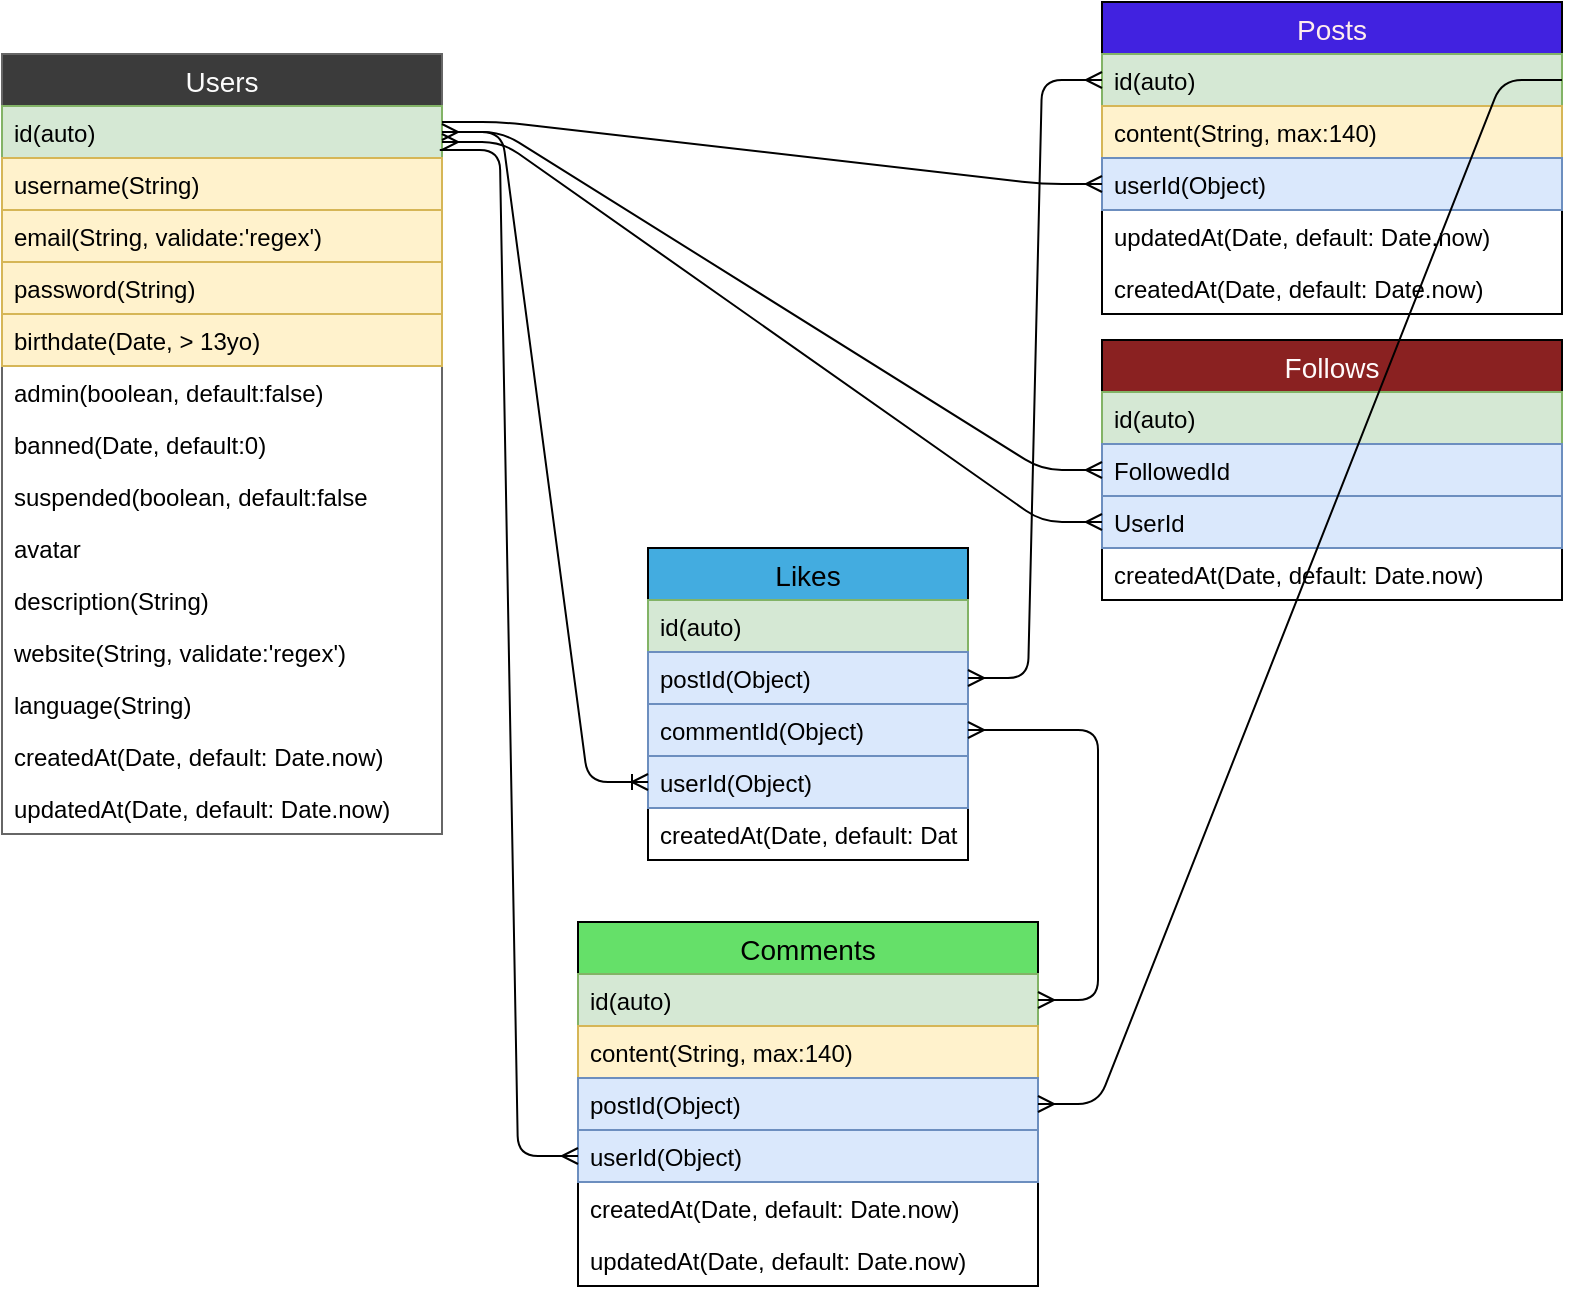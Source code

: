 <mxfile pages="1" version="11.2.4" type="github"><diagram id="RwO1ERIPS-tIgG_E4hUY" name="Page-1"><mxGraphModel dx="917" dy="622" grid="1" gridSize="10" guides="1" tooltips="1" connect="1" arrows="1" fold="1" page="1" pageScale="1" pageWidth="827" pageHeight="1169" math="0" shadow="0"><root><mxCell id="0"/><mxCell id="1" parent="0"/><mxCell id="6w0GaAqqI3EI8CoB2gkw-2" value="Users" style="swimlane;fontStyle=0;childLayout=stackLayout;horizontal=1;startSize=26;fillColor=#3B3B3B;horizontalStack=0;resizeParent=1;resizeParentMax=0;resizeLast=0;collapsible=1;marginBottom=0;swimlaneFillColor=#ffffff;align=center;fontSize=14;strokeColor=#666666;fontColor=#FCFCFC;" vertex="1" parent="1"><mxGeometry x="10" y="36" width="220" height="390" as="geometry"/></mxCell><mxCell id="6w0GaAqqI3EI8CoB2gkw-12" value="id(auto)" style="text;strokeColor=#82b366;fillColor=#d5e8d4;spacingLeft=4;spacingRight=4;overflow=hidden;rotatable=0;points=[[0,0.5],[1,0.5]];portConstraint=eastwest;fontSize=12;" vertex="1" parent="6w0GaAqqI3EI8CoB2gkw-2"><mxGeometry y="26" width="220" height="26" as="geometry"/></mxCell><mxCell id="6w0GaAqqI3EI8CoB2gkw-3" value="username(String)" style="text;strokeColor=#d6b656;fillColor=#fff2cc;spacingLeft=4;spacingRight=4;overflow=hidden;rotatable=0;points=[[0,0.5],[1,0.5]];portConstraint=eastwest;fontSize=12;" vertex="1" parent="6w0GaAqqI3EI8CoB2gkw-2"><mxGeometry y="52" width="220" height="26" as="geometry"/></mxCell><mxCell id="6w0GaAqqI3EI8CoB2gkw-4" value="email(String, validate:'regex')" style="text;strokeColor=#d6b656;fillColor=#fff2cc;spacingLeft=4;spacingRight=4;overflow=hidden;rotatable=0;points=[[0,0.5],[1,0.5]];portConstraint=eastwest;fontSize=12;" vertex="1" parent="6w0GaAqqI3EI8CoB2gkw-2"><mxGeometry y="78" width="220" height="26" as="geometry"/></mxCell><mxCell id="6w0GaAqqI3EI8CoB2gkw-5" value="password(String)" style="text;strokeColor=#d6b656;fillColor=#fff2cc;spacingLeft=4;spacingRight=4;overflow=hidden;rotatable=0;points=[[0,0.5],[1,0.5]];portConstraint=eastwest;fontSize=12;" vertex="1" parent="6w0GaAqqI3EI8CoB2gkw-2"><mxGeometry y="104" width="220" height="26" as="geometry"/></mxCell><mxCell id="6w0GaAqqI3EI8CoB2gkw-11" value="birthdate(Date, &gt; 13yo)" style="text;strokeColor=#d6b656;fillColor=#fff2cc;spacingLeft=4;spacingRight=4;overflow=hidden;rotatable=0;points=[[0,0.5],[1,0.5]];portConstraint=eastwest;fontSize=12;" vertex="1" parent="6w0GaAqqI3EI8CoB2gkw-2"><mxGeometry y="130" width="220" height="26" as="geometry"/></mxCell><mxCell id="6w0GaAqqI3EI8CoB2gkw-13" value="admin(boolean, default:false)" style="text;strokeColor=none;fillColor=none;spacingLeft=4;spacingRight=4;overflow=hidden;rotatable=0;points=[[0,0.5],[1,0.5]];portConstraint=eastwest;fontSize=12;" vertex="1" parent="6w0GaAqqI3EI8CoB2gkw-2"><mxGeometry y="156" width="220" height="26" as="geometry"/></mxCell><mxCell id="6w0GaAqqI3EI8CoB2gkw-14" value="banned(Date, default:0)" style="text;strokeColor=none;fillColor=none;spacingLeft=4;spacingRight=4;overflow=hidden;rotatable=0;points=[[0,0.5],[1,0.5]];portConstraint=eastwest;fontSize=12;" vertex="1" parent="6w0GaAqqI3EI8CoB2gkw-2"><mxGeometry y="182" width="220" height="26" as="geometry"/></mxCell><mxCell id="6w0GaAqqI3EI8CoB2gkw-15" value="suspended(boolean, default:false" style="text;strokeColor=none;fillColor=none;spacingLeft=4;spacingRight=4;overflow=hidden;rotatable=0;points=[[0,0.5],[1,0.5]];portConstraint=eastwest;fontSize=12;" vertex="1" parent="6w0GaAqqI3EI8CoB2gkw-2"><mxGeometry y="208" width="220" height="26" as="geometry"/></mxCell><mxCell id="6w0GaAqqI3EI8CoB2gkw-20" value="avatar" style="text;strokeColor=none;fillColor=none;spacingLeft=4;spacingRight=4;overflow=hidden;rotatable=0;points=[[0,0.5],[1,0.5]];portConstraint=eastwest;fontSize=12;" vertex="1" parent="6w0GaAqqI3EI8CoB2gkw-2"><mxGeometry y="234" width="220" height="26" as="geometry"/></mxCell><mxCell id="6w0GaAqqI3EI8CoB2gkw-17" value="description(String)&#10;" style="text;strokeColor=none;fillColor=none;spacingLeft=4;spacingRight=4;overflow=hidden;rotatable=0;points=[[0,0.5],[1,0.5]];portConstraint=eastwest;fontSize=12;" vertex="1" parent="6w0GaAqqI3EI8CoB2gkw-2"><mxGeometry y="260" width="220" height="26" as="geometry"/></mxCell><mxCell id="6w0GaAqqI3EI8CoB2gkw-18" value="website(String, validate:'regex')" style="text;strokeColor=none;fillColor=none;spacingLeft=4;spacingRight=4;overflow=hidden;rotatable=0;points=[[0,0.5],[1,0.5]];portConstraint=eastwest;fontSize=12;" vertex="1" parent="6w0GaAqqI3EI8CoB2gkw-2"><mxGeometry y="286" width="220" height="26" as="geometry"/></mxCell><mxCell id="6w0GaAqqI3EI8CoB2gkw-19" value="language(String)" style="text;strokeColor=none;fillColor=none;spacingLeft=4;spacingRight=4;overflow=hidden;rotatable=0;points=[[0,0.5],[1,0.5]];portConstraint=eastwest;fontSize=12;" vertex="1" parent="6w0GaAqqI3EI8CoB2gkw-2"><mxGeometry y="312" width="220" height="26" as="geometry"/></mxCell><mxCell id="6w0GaAqqI3EI8CoB2gkw-22" value="createdAt(Date, default: Date.now)" style="text;strokeColor=none;fillColor=none;spacingLeft=4;spacingRight=4;overflow=hidden;rotatable=0;points=[[0,0.5],[1,0.5]];portConstraint=eastwest;fontSize=12;" vertex="1" parent="6w0GaAqqI3EI8CoB2gkw-2"><mxGeometry y="338" width="220" height="26" as="geometry"/></mxCell><mxCell id="6w0GaAqqI3EI8CoB2gkw-23" value="updatedAt(Date, default: Date.now)" style="text;strokeColor=none;fillColor=none;spacingLeft=4;spacingRight=4;overflow=hidden;rotatable=0;points=[[0,0.5],[1,0.5]];portConstraint=eastwest;fontSize=12;" vertex="1" parent="6w0GaAqqI3EI8CoB2gkw-2"><mxGeometry y="364" width="220" height="26" as="geometry"/></mxCell><mxCell id="6w0GaAqqI3EI8CoB2gkw-24" value="Posts" style="swimlane;fontStyle=0;childLayout=stackLayout;horizontal=1;startSize=26;fillColor=#4122E0;horizontalStack=0;resizeParent=1;resizeParentMax=0;resizeLast=0;collapsible=1;marginBottom=0;swimlaneFillColor=#ffffff;align=center;fontSize=14;shadow=0;comic=0;rounded=0;glass=0;fontColor=#FFEDED;" vertex="1" parent="1"><mxGeometry x="560" y="10" width="230" height="156" as="geometry"/></mxCell><mxCell id="6w0GaAqqI3EI8CoB2gkw-25" value="id(auto)" style="text;strokeColor=#82b366;fillColor=#d5e8d4;spacingLeft=4;spacingRight=4;overflow=hidden;rotatable=0;points=[[0,0.5],[1,0.5]];portConstraint=eastwest;fontSize=12;comic=0;glass=0;rounded=0;" vertex="1" parent="6w0GaAqqI3EI8CoB2gkw-24"><mxGeometry y="26" width="230" height="26" as="geometry"/></mxCell><mxCell id="6w0GaAqqI3EI8CoB2gkw-26" value="content(String, max:140)" style="text;strokeColor=#d6b656;fillColor=#fff2cc;spacingLeft=4;spacingRight=4;overflow=hidden;rotatable=0;points=[[0,0.5],[1,0.5]];portConstraint=eastwest;fontSize=12;" vertex="1" parent="6w0GaAqqI3EI8CoB2gkw-24"><mxGeometry y="52" width="230" height="26" as="geometry"/></mxCell><mxCell id="6w0GaAqqI3EI8CoB2gkw-27" value="userId(Object)" style="text;strokeColor=#6c8ebf;fillColor=#dae8fc;spacingLeft=4;spacingRight=4;overflow=hidden;rotatable=0;points=[[0,0.5],[1,0.5]];portConstraint=eastwest;fontSize=12;" vertex="1" parent="6w0GaAqqI3EI8CoB2gkw-24"><mxGeometry y="78" width="230" height="26" as="geometry"/></mxCell><mxCell id="6w0GaAqqI3EI8CoB2gkw-29" value="updatedAt(Date, default: Date.now)" style="text;strokeColor=none;fillColor=none;spacingLeft=4;spacingRight=4;overflow=hidden;rotatable=0;points=[[0,0.5],[1,0.5]];portConstraint=eastwest;fontSize=12;" vertex="1" parent="6w0GaAqqI3EI8CoB2gkw-24"><mxGeometry y="104" width="230" height="26" as="geometry"/></mxCell><mxCell id="6w0GaAqqI3EI8CoB2gkw-28" value="createdAt(Date, default: Date.now)" style="text;strokeColor=none;fillColor=none;spacingLeft=4;spacingRight=4;overflow=hidden;rotatable=0;points=[[0,0.5],[1,0.5]];portConstraint=eastwest;fontSize=12;" vertex="1" parent="6w0GaAqqI3EI8CoB2gkw-24"><mxGeometry y="130" width="230" height="26" as="geometry"/></mxCell><mxCell id="6w0GaAqqI3EI8CoB2gkw-30" value="" style="edgeStyle=entityRelationEdgeStyle;fontSize=12;html=1;endArrow=ERmany;entryX=0;entryY=0.5;entryDx=0;entryDy=0;exitX=1;exitY=0.308;exitDx=0;exitDy=0;exitPerimeter=0;" edge="1" parent="1" source="6w0GaAqqI3EI8CoB2gkw-12" target="6w0GaAqqI3EI8CoB2gkw-27"><mxGeometry width="100" height="100" relative="1" as="geometry"><mxPoint x="230" y="65" as="sourcePoint"/><mxPoint x="380" y="77" as="targetPoint"/></mxGeometry></mxCell><mxCell id="6w0GaAqqI3EI8CoB2gkw-31" value="Follows" style="swimlane;fontStyle=0;childLayout=stackLayout;horizontal=1;startSize=26;fillColor=#8A2121;horizontalStack=0;resizeParent=1;resizeParentMax=0;resizeLast=0;collapsible=1;marginBottom=0;swimlaneFillColor=#ffffff;align=center;fontSize=14;rounded=0;shadow=0;glass=0;comic=0;strokeColor=#000000;fontColor=#FFFAFB;" vertex="1" parent="1"><mxGeometry x="560" y="179" width="230" height="130" as="geometry"/></mxCell><mxCell id="6w0GaAqqI3EI8CoB2gkw-32" value="id(auto)" style="text;strokeColor=#82b366;fillColor=#d5e8d4;spacingLeft=4;spacingRight=4;overflow=hidden;rotatable=0;points=[[0,0.5],[1,0.5]];portConstraint=eastwest;fontSize=12;" vertex="1" parent="6w0GaAqqI3EI8CoB2gkw-31"><mxGeometry y="26" width="230" height="26" as="geometry"/></mxCell><mxCell id="6w0GaAqqI3EI8CoB2gkw-33" value="FollowedId" style="text;strokeColor=#6c8ebf;fillColor=#dae8fc;spacingLeft=4;spacingRight=4;overflow=hidden;rotatable=0;points=[[0,0.5],[1,0.5]];portConstraint=eastwest;fontSize=12;" vertex="1" parent="6w0GaAqqI3EI8CoB2gkw-31"><mxGeometry y="52" width="230" height="26" as="geometry"/></mxCell><mxCell id="6w0GaAqqI3EI8CoB2gkw-34" value="UserId" style="text;strokeColor=#6c8ebf;fillColor=#dae8fc;spacingLeft=4;spacingRight=4;overflow=hidden;rotatable=0;points=[[0,0.5],[1,0.5]];portConstraint=eastwest;fontSize=12;" vertex="1" parent="6w0GaAqqI3EI8CoB2gkw-31"><mxGeometry y="78" width="230" height="26" as="geometry"/></mxCell><mxCell id="6w0GaAqqI3EI8CoB2gkw-43" value="createdAt(Date, default: Date.now)" style="text;strokeColor=none;fillColor=none;spacingLeft=4;spacingRight=4;overflow=hidden;rotatable=0;points=[[0,0.5],[1,0.5]];portConstraint=eastwest;fontSize=12;" vertex="1" parent="6w0GaAqqI3EI8CoB2gkw-31"><mxGeometry y="104" width="230" height="26" as="geometry"/></mxCell><mxCell id="6w0GaAqqI3EI8CoB2gkw-35" value="" style="edgeStyle=entityRelationEdgeStyle;fontSize=12;html=1;endArrow=ERmany;startArrow=ERmany;exitX=1;exitY=0.5;exitDx=0;exitDy=0;entryX=0;entryY=0.5;entryDx=0;entryDy=0;" edge="1" parent="1" source="6w0GaAqqI3EI8CoB2gkw-12" target="6w0GaAqqI3EI8CoB2gkw-33"><mxGeometry width="100" height="100" relative="1" as="geometry"><mxPoint x="10" y="550" as="sourcePoint"/><mxPoint x="110" y="450" as="targetPoint"/></mxGeometry></mxCell><mxCell id="6w0GaAqqI3EI8CoB2gkw-37" value="" style="edgeStyle=entityRelationEdgeStyle;fontSize=12;html=1;endArrow=ERmany;startArrow=ERmany;entryX=0;entryY=0.5;entryDx=0;entryDy=0;" edge="1" parent="1" target="6w0GaAqqI3EI8CoB2gkw-34"><mxGeometry width="100" height="100" relative="1" as="geometry"><mxPoint x="230" y="80" as="sourcePoint"/><mxPoint x="413" y="400" as="targetPoint"/></mxGeometry></mxCell><mxCell id="6w0GaAqqI3EI8CoB2gkw-38" value="Comments" style="swimlane;fontStyle=0;childLayout=stackLayout;horizontal=1;startSize=26;fillColor=#65E069;horizontalStack=0;resizeParent=1;resizeParentMax=0;resizeLast=0;collapsible=1;marginBottom=0;swimlaneFillColor=#ffffff;align=center;fontSize=14;rounded=0;shadow=0;glass=0;comic=0;strokeColor=#000000;" vertex="1" parent="1"><mxGeometry x="298" y="470" width="230" height="182" as="geometry"/></mxCell><mxCell id="6w0GaAqqI3EI8CoB2gkw-39" value="id(auto)" style="text;strokeColor=#82b366;fillColor=#d5e8d4;spacingLeft=4;spacingRight=4;overflow=hidden;rotatable=0;points=[[0,0.5],[1,0.5]];portConstraint=eastwest;fontSize=12;" vertex="1" parent="6w0GaAqqI3EI8CoB2gkw-38"><mxGeometry y="26" width="230" height="26" as="geometry"/></mxCell><mxCell id="6w0GaAqqI3EI8CoB2gkw-40" value="content(String, max:140)" style="text;strokeColor=#d6b656;fillColor=#fff2cc;spacingLeft=4;spacingRight=4;overflow=hidden;rotatable=0;points=[[0,0.5],[1,0.5]];portConstraint=eastwest;fontSize=12;" vertex="1" parent="6w0GaAqqI3EI8CoB2gkw-38"><mxGeometry y="52" width="230" height="26" as="geometry"/></mxCell><mxCell id="6w0GaAqqI3EI8CoB2gkw-41" value="postId(Object)" style="text;strokeColor=#6c8ebf;fillColor=#dae8fc;spacingLeft=4;spacingRight=4;overflow=hidden;rotatable=0;points=[[0,0.5],[1,0.5]];portConstraint=eastwest;fontSize=12;" vertex="1" parent="6w0GaAqqI3EI8CoB2gkw-38"><mxGeometry y="78" width="230" height="26" as="geometry"/></mxCell><mxCell id="6w0GaAqqI3EI8CoB2gkw-42" value="userId(Object)" style="text;strokeColor=#6c8ebf;fillColor=#dae8fc;spacingLeft=4;spacingRight=4;overflow=hidden;rotatable=0;points=[[0,0.5],[1,0.5]];portConstraint=eastwest;fontSize=12;rounded=0;shadow=0;glass=0;comic=0;align=left;" vertex="1" parent="6w0GaAqqI3EI8CoB2gkw-38"><mxGeometry y="104" width="230" height="26" as="geometry"/></mxCell><mxCell id="6w0GaAqqI3EI8CoB2gkw-44" value="createdAt(Date, default: Date.now)" style="text;strokeColor=none;fillColor=none;spacingLeft=4;spacingRight=4;overflow=hidden;rotatable=0;points=[[0,0.5],[1,0.5]];portConstraint=eastwest;fontSize=12;" vertex="1" parent="6w0GaAqqI3EI8CoB2gkw-38"><mxGeometry y="130" width="230" height="26" as="geometry"/></mxCell><mxCell id="6w0GaAqqI3EI8CoB2gkw-66" value="updatedAt(Date, default: Date.now)" style="text;strokeColor=none;fillColor=none;spacingLeft=4;spacingRight=4;overflow=hidden;rotatable=0;points=[[0,0.5],[1,0.5]];portConstraint=eastwest;fontSize=12;" vertex="1" parent="6w0GaAqqI3EI8CoB2gkw-38"><mxGeometry y="156" width="230" height="26" as="geometry"/></mxCell><mxCell id="6w0GaAqqI3EI8CoB2gkw-67" value="Likes" style="swimlane;fontStyle=0;childLayout=stackLayout;horizontal=1;startSize=26;fillColor=#43ACE0;horizontalStack=0;resizeParent=1;resizeParentMax=0;resizeLast=0;collapsible=1;marginBottom=0;swimlaneFillColor=#ffffff;align=center;fontSize=14;rounded=0;shadow=0;glass=0;comic=0;strokeColor=#000000;" vertex="1" parent="1"><mxGeometry x="333" y="283" width="160" height="156" as="geometry"/></mxCell><mxCell id="6w0GaAqqI3EI8CoB2gkw-68" value="id(auto)" style="text;strokeColor=#82b366;fillColor=#d5e8d4;spacingLeft=4;spacingRight=4;overflow=hidden;rotatable=0;points=[[0,0.5],[1,0.5]];portConstraint=eastwest;fontSize=12;" vertex="1" parent="6w0GaAqqI3EI8CoB2gkw-67"><mxGeometry y="26" width="160" height="26" as="geometry"/></mxCell><mxCell id="6w0GaAqqI3EI8CoB2gkw-69" value="postId(Object)" style="text;strokeColor=#6c8ebf;fillColor=#dae8fc;spacingLeft=4;spacingRight=4;overflow=hidden;rotatable=0;points=[[0,0.5],[1,0.5]];portConstraint=eastwest;fontSize=12;" vertex="1" parent="6w0GaAqqI3EI8CoB2gkw-67"><mxGeometry y="52" width="160" height="26" as="geometry"/></mxCell><mxCell id="6w0GaAqqI3EI8CoB2gkw-70" value="commentId(Object)" style="text;strokeColor=#6c8ebf;fillColor=#dae8fc;spacingLeft=4;spacingRight=4;overflow=hidden;rotatable=0;points=[[0,0.5],[1,0.5]];portConstraint=eastwest;fontSize=12;" vertex="1" parent="6w0GaAqqI3EI8CoB2gkw-67"><mxGeometry y="78" width="160" height="26" as="geometry"/></mxCell><mxCell id="6w0GaAqqI3EI8CoB2gkw-71" value="userId(Object)" style="text;strokeColor=#6c8ebf;fillColor=#dae8fc;spacingLeft=4;spacingRight=4;overflow=hidden;rotatable=0;points=[[0,0.5],[1,0.5]];portConstraint=eastwest;fontSize=12;rounded=0;shadow=0;glass=0;comic=0;align=left;" vertex="1" parent="6w0GaAqqI3EI8CoB2gkw-67"><mxGeometry y="104" width="160" height="26" as="geometry"/></mxCell><mxCell id="6w0GaAqqI3EI8CoB2gkw-72" value="createdAt(Date, default: Date.now)" style="text;strokeColor=none;fillColor=none;spacingLeft=4;spacingRight=4;overflow=hidden;rotatable=0;points=[[0,0.5],[1,0.5]];portConstraint=eastwest;fontSize=12;" vertex="1" parent="6w0GaAqqI3EI8CoB2gkw-67"><mxGeometry y="130" width="160" height="26" as="geometry"/></mxCell><mxCell id="6w0GaAqqI3EI8CoB2gkw-73" value="" style="edgeStyle=entityRelationEdgeStyle;fontSize=12;html=1;endArrow=ERmany;exitX=0.995;exitY=0.846;exitDx=0;exitDy=0;exitPerimeter=0;entryX=0;entryY=0.5;entryDx=0;entryDy=0;" edge="1" parent="1" source="6w0GaAqqI3EI8CoB2gkw-12" target="6w0GaAqqI3EI8CoB2gkw-42"><mxGeometry width="100" height="100" relative="1" as="geometry"><mxPoint x="320" y="448" as="sourcePoint"/><mxPoint x="420" y="348" as="targetPoint"/></mxGeometry></mxCell><mxCell id="6w0GaAqqI3EI8CoB2gkw-74" value="" style="edgeStyle=entityRelationEdgeStyle;fontSize=12;html=1;endArrow=ERmany;exitX=1;exitY=0.5;exitDx=0;exitDy=0;" edge="1" parent="1" source="6w0GaAqqI3EI8CoB2gkw-25" target="6w0GaAqqI3EI8CoB2gkw-41"><mxGeometry width="100" height="100" relative="1" as="geometry"><mxPoint x="310" y="326" as="sourcePoint"/><mxPoint x="410" y="226" as="targetPoint"/></mxGeometry></mxCell><mxCell id="6w0GaAqqI3EI8CoB2gkw-75" value="" style="edgeStyle=entityRelationEdgeStyle;fontSize=12;html=1;endArrow=ERmany;startArrow=ERmany;exitX=1;exitY=0.5;exitDx=0;exitDy=0;entryX=0;entryY=0.5;entryDx=0;entryDy=0;" edge="1" parent="1" source="6w0GaAqqI3EI8CoB2gkw-69" target="6w0GaAqqI3EI8CoB2gkw-25"><mxGeometry width="100" height="100" relative="1" as="geometry"><mxPoint x="510" y="435" as="sourcePoint"/><mxPoint x="610" y="335" as="targetPoint"/></mxGeometry></mxCell><mxCell id="6w0GaAqqI3EI8CoB2gkw-76" value="" style="edgeStyle=entityRelationEdgeStyle;fontSize=12;html=1;endArrow=ERmany;startArrow=ERmany;exitX=1;exitY=0.5;exitDx=0;exitDy=0;" edge="1" parent="1" source="6w0GaAqqI3EI8CoB2gkw-70" target="6w0GaAqqI3EI8CoB2gkw-39"><mxGeometry width="100" height="100" relative="1" as="geometry"><mxPoint x="590" y="450" as="sourcePoint"/><mxPoint x="690" y="350" as="targetPoint"/></mxGeometry></mxCell><mxCell id="6w0GaAqqI3EI8CoB2gkw-78" value="" style="edgeStyle=entityRelationEdgeStyle;fontSize=12;html=1;endArrow=ERoneToMany;entryX=0;entryY=0.5;entryDx=0;entryDy=0;" edge="1" parent="1" source="6w0GaAqqI3EI8CoB2gkw-12" target="6w0GaAqqI3EI8CoB2gkw-71"><mxGeometry width="100" height="100" relative="1" as="geometry"><mxPoint x="231" y="60" as="sourcePoint"/><mxPoint x="360" y="166" as="targetPoint"/></mxGeometry></mxCell></root></mxGraphModel></diagram></mxfile>